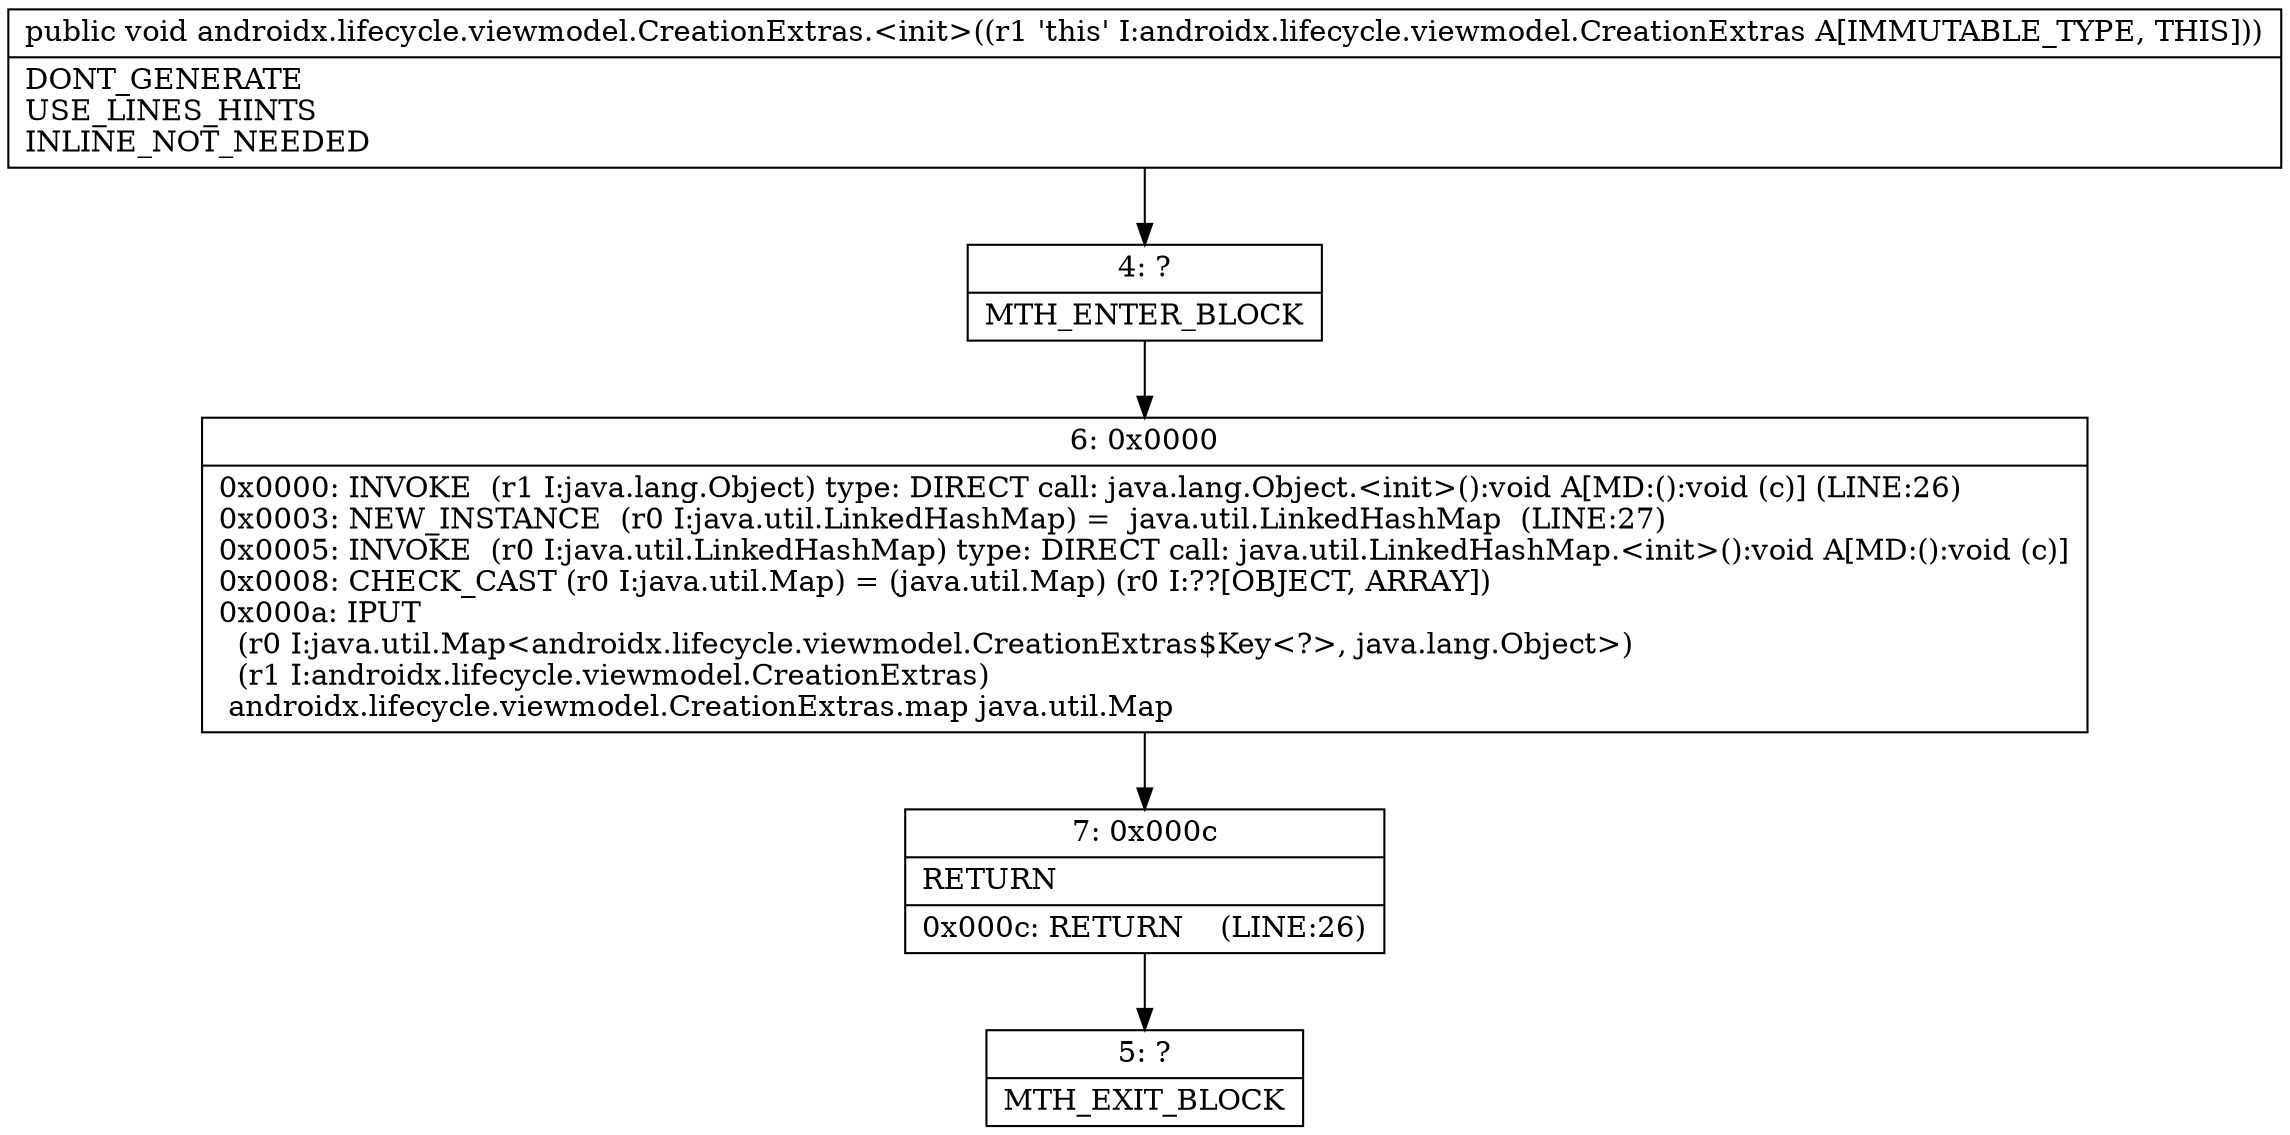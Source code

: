 digraph "CFG forandroidx.lifecycle.viewmodel.CreationExtras.\<init\>()V" {
Node_4 [shape=record,label="{4\:\ ?|MTH_ENTER_BLOCK\l}"];
Node_6 [shape=record,label="{6\:\ 0x0000|0x0000: INVOKE  (r1 I:java.lang.Object) type: DIRECT call: java.lang.Object.\<init\>():void A[MD:():void (c)] (LINE:26)\l0x0003: NEW_INSTANCE  (r0 I:java.util.LinkedHashMap) =  java.util.LinkedHashMap  (LINE:27)\l0x0005: INVOKE  (r0 I:java.util.LinkedHashMap) type: DIRECT call: java.util.LinkedHashMap.\<init\>():void A[MD:():void (c)]\l0x0008: CHECK_CAST (r0 I:java.util.Map) = (java.util.Map) (r0 I:??[OBJECT, ARRAY]) \l0x000a: IPUT  \l  (r0 I:java.util.Map\<androidx.lifecycle.viewmodel.CreationExtras$Key\<?\>, java.lang.Object\>)\l  (r1 I:androidx.lifecycle.viewmodel.CreationExtras)\l androidx.lifecycle.viewmodel.CreationExtras.map java.util.Map \l}"];
Node_7 [shape=record,label="{7\:\ 0x000c|RETURN\l|0x000c: RETURN    (LINE:26)\l}"];
Node_5 [shape=record,label="{5\:\ ?|MTH_EXIT_BLOCK\l}"];
MethodNode[shape=record,label="{public void androidx.lifecycle.viewmodel.CreationExtras.\<init\>((r1 'this' I:androidx.lifecycle.viewmodel.CreationExtras A[IMMUTABLE_TYPE, THIS]))  | DONT_GENERATE\lUSE_LINES_HINTS\lINLINE_NOT_NEEDED\l}"];
MethodNode -> Node_4;Node_4 -> Node_6;
Node_6 -> Node_7;
Node_7 -> Node_5;
}

